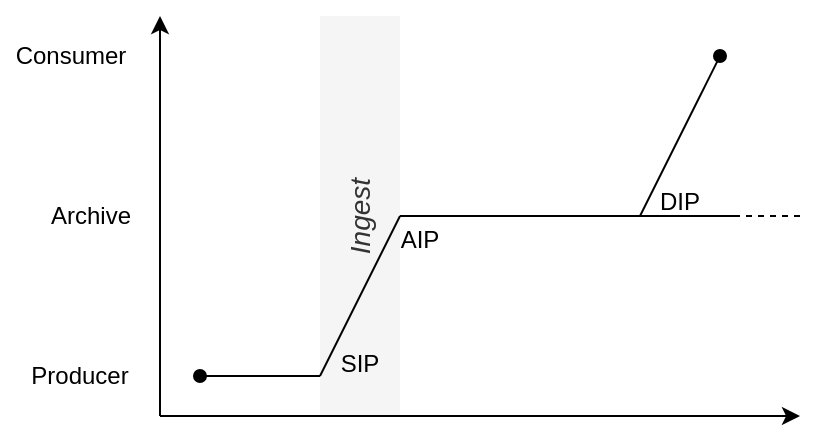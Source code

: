 <mxfile version="12.4.2" type="github" pages="1">
  <diagram id="CTPnc-s7_SBKOiiTPSJ4" name="Page-1">
    <mxGraphModel dx="813" dy="508" grid="1" gridSize="10" guides="1" tooltips="1" connect="1" arrows="1" fold="1" page="1" pageScale="1" pageWidth="827" pageHeight="1169" math="0" shadow="0">
      <root>
        <mxCell id="0"/>
        <mxCell id="1" parent="0"/>
        <mxCell id="_ikLtdTQowqd6KnAhVyy-19" value="&lt;font style=&quot;font-size: 14px&quot; face=&quot;Helvetica&quot;&gt;&lt;i&gt;Ingest&lt;/i&gt;&lt;/font&gt;" style="rounded=0;whiteSpace=wrap;html=1;fillColor=#f5f5f5;strokeColor=none;fontColor=#333333;rotation=-90;" vertex="1" parent="1">
          <mxGeometry x="120" y="120" width="200" height="40" as="geometry"/>
        </mxCell>
        <mxCell id="_ikLtdTQowqd6KnAhVyy-1" value="" style="endArrow=classic;html=1;" edge="1" parent="1">
          <mxGeometry width="50" height="50" relative="1" as="geometry">
            <mxPoint x="120" y="240" as="sourcePoint"/>
            <mxPoint x="120" y="40" as="targetPoint"/>
          </mxGeometry>
        </mxCell>
        <mxCell id="_ikLtdTQowqd6KnAhVyy-2" value="" style="endArrow=classic;html=1;" edge="1" parent="1">
          <mxGeometry width="50" height="50" relative="1" as="geometry">
            <mxPoint x="120" y="240" as="sourcePoint"/>
            <mxPoint x="440" y="240" as="targetPoint"/>
          </mxGeometry>
        </mxCell>
        <mxCell id="_ikLtdTQowqd6KnAhVyy-3" value="Producer" style="text;html=1;strokeColor=none;fillColor=none;align=center;verticalAlign=middle;whiteSpace=wrap;rounded=0;" vertex="1" parent="1">
          <mxGeometry x="50" y="210" width="60" height="20" as="geometry"/>
        </mxCell>
        <mxCell id="_ikLtdTQowqd6KnAhVyy-4" value="&lt;div&gt;Archive&lt;/div&gt;" style="text;html=1;align=center;verticalAlign=middle;resizable=0;points=[];;autosize=1;" vertex="1" parent="1">
          <mxGeometry x="60" y="130" width="50" height="20" as="geometry"/>
        </mxCell>
        <mxCell id="_ikLtdTQowqd6KnAhVyy-5" value="Consumer" style="text;html=1;align=center;verticalAlign=middle;resizable=0;points=[];;autosize=1;" vertex="1" parent="1">
          <mxGeometry x="40" y="50" width="70" height="20" as="geometry"/>
        </mxCell>
        <mxCell id="_ikLtdTQowqd6KnAhVyy-6" value="" style="endArrow=none;html=1;startArrow=oval;startFill=1;" edge="1" parent="1">
          <mxGeometry width="50" height="50" relative="1" as="geometry">
            <mxPoint x="140" y="220" as="sourcePoint"/>
            <mxPoint x="200" y="220" as="targetPoint"/>
          </mxGeometry>
        </mxCell>
        <mxCell id="_ikLtdTQowqd6KnAhVyy-7" value="" style="endArrow=none;html=1;" edge="1" parent="1">
          <mxGeometry width="50" height="50" relative="1" as="geometry">
            <mxPoint x="200" y="220" as="sourcePoint"/>
            <mxPoint x="240" y="140" as="targetPoint"/>
          </mxGeometry>
        </mxCell>
        <mxCell id="_ikLtdTQowqd6KnAhVyy-8" value="" style="endArrow=none;html=1;" edge="1" parent="1">
          <mxGeometry width="50" height="50" relative="1" as="geometry">
            <mxPoint x="240" y="140" as="sourcePoint"/>
            <mxPoint x="410" y="140" as="targetPoint"/>
          </mxGeometry>
        </mxCell>
        <mxCell id="_ikLtdTQowqd6KnAhVyy-9" value="" style="endArrow=oval;html=1;endFill=1;endSize=6;" edge="1" parent="1">
          <mxGeometry width="50" height="50" relative="1" as="geometry">
            <mxPoint x="360" y="140" as="sourcePoint"/>
            <mxPoint x="400" y="60" as="targetPoint"/>
          </mxGeometry>
        </mxCell>
        <mxCell id="_ikLtdTQowqd6KnAhVyy-12" value="SIP" style="text;html=1;strokeColor=none;fillColor=none;align=center;verticalAlign=middle;whiteSpace=wrap;rounded=0;" vertex="1" parent="1">
          <mxGeometry x="200" y="204" width="40" height="20" as="geometry"/>
        </mxCell>
        <mxCell id="_ikLtdTQowqd6KnAhVyy-13" value="&lt;div&gt;AIP&lt;/div&gt;" style="text;html=1;strokeColor=none;fillColor=none;align=center;verticalAlign=middle;whiteSpace=wrap;rounded=0;" vertex="1" parent="1">
          <mxGeometry x="230" y="142" width="40" height="20" as="geometry"/>
        </mxCell>
        <mxCell id="_ikLtdTQowqd6KnAhVyy-15" value="DIP" style="text;html=1;strokeColor=none;fillColor=none;align=center;verticalAlign=middle;whiteSpace=wrap;rounded=0;" vertex="1" parent="1">
          <mxGeometry x="360" y="123" width="40" height="20" as="geometry"/>
        </mxCell>
        <mxCell id="_ikLtdTQowqd6KnAhVyy-20" value="" style="endArrow=none;dashed=1;html=1;" edge="1" parent="1">
          <mxGeometry width="50" height="50" relative="1" as="geometry">
            <mxPoint x="440" y="140" as="sourcePoint"/>
            <mxPoint x="410" y="140" as="targetPoint"/>
          </mxGeometry>
        </mxCell>
      </root>
    </mxGraphModel>
  </diagram>
</mxfile>
